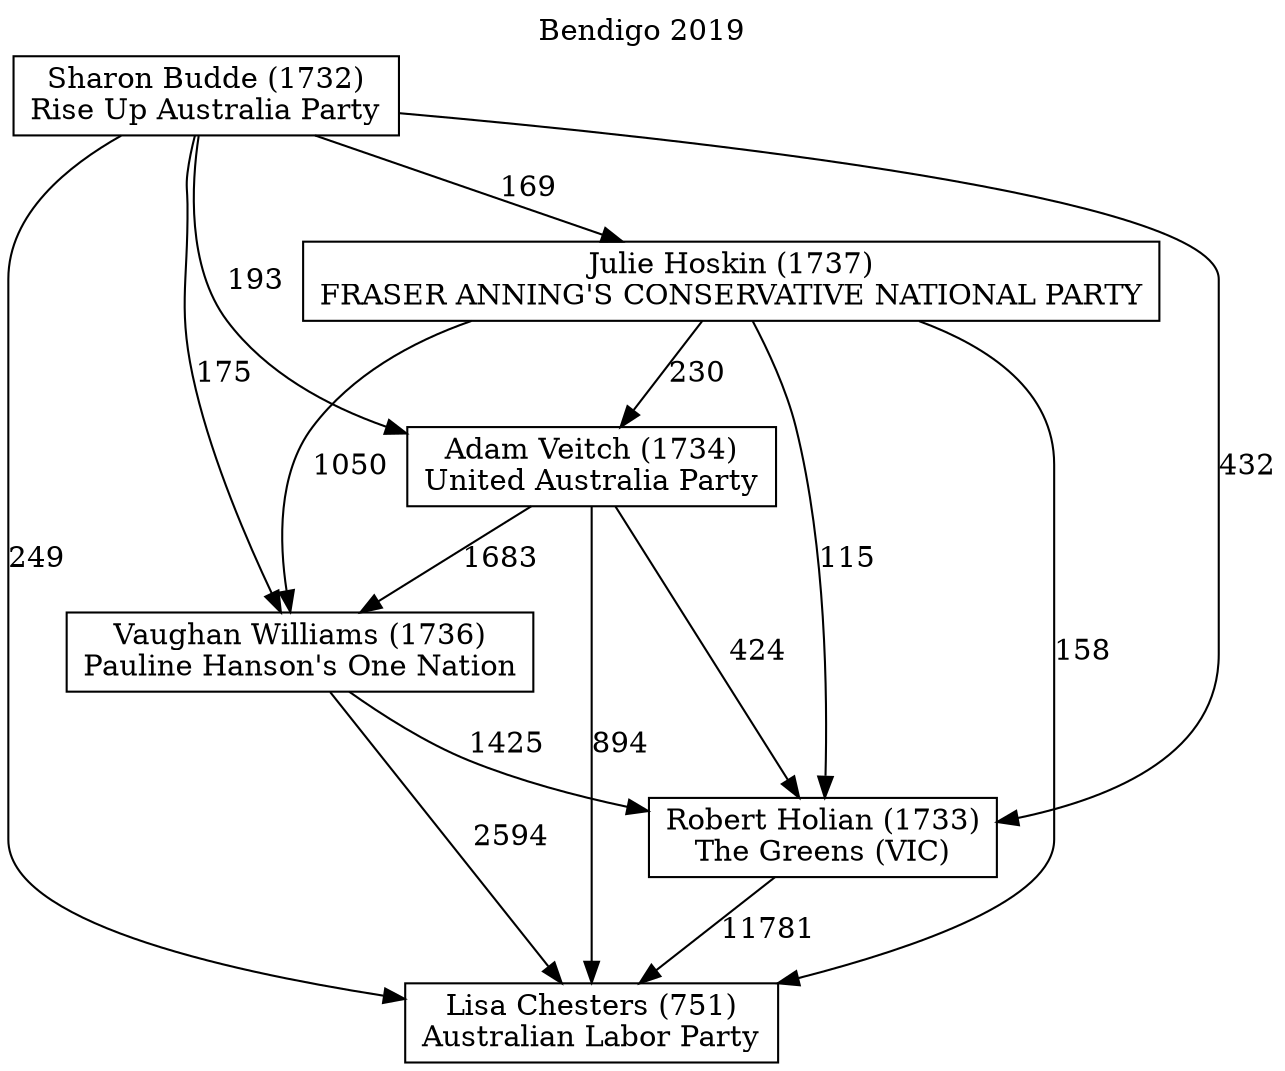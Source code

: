 // House preference flow
digraph "Lisa Chesters (751)_Bendigo_2019" {
	graph [label="Bendigo 2019" labelloc=t mclimit=10]
	node [shape=box]
	"Lisa Chesters (751)" [label="Lisa Chesters (751)
Australian Labor Party"]
	"Robert Holian (1733)" [label="Robert Holian (1733)
The Greens (VIC)"]
	"Vaughan Williams (1736)" [label="Vaughan Williams (1736)
Pauline Hanson's One Nation"]
	"Adam Veitch (1734)" [label="Adam Veitch (1734)
United Australia Party"]
	"Julie Hoskin (1737)" [label="Julie Hoskin (1737)
FRASER ANNING'S CONSERVATIVE NATIONAL PARTY"]
	"Sharon Budde (1732)" [label="Sharon Budde (1732)
Rise Up Australia Party"]
	"Robert Holian (1733)" -> "Lisa Chesters (751)" [label=11781]
	"Vaughan Williams (1736)" -> "Robert Holian (1733)" [label=1425]
	"Adam Veitch (1734)" -> "Vaughan Williams (1736)" [label=1683]
	"Julie Hoskin (1737)" -> "Adam Veitch (1734)" [label=230]
	"Sharon Budde (1732)" -> "Julie Hoskin (1737)" [label=169]
	"Vaughan Williams (1736)" -> "Lisa Chesters (751)" [label=2594]
	"Adam Veitch (1734)" -> "Lisa Chesters (751)" [label=894]
	"Julie Hoskin (1737)" -> "Lisa Chesters (751)" [label=158]
	"Sharon Budde (1732)" -> "Lisa Chesters (751)" [label=249]
	"Sharon Budde (1732)" -> "Adam Veitch (1734)" [label=193]
	"Julie Hoskin (1737)" -> "Vaughan Williams (1736)" [label=1050]
	"Sharon Budde (1732)" -> "Vaughan Williams (1736)" [label=175]
	"Adam Veitch (1734)" -> "Robert Holian (1733)" [label=424]
	"Julie Hoskin (1737)" -> "Robert Holian (1733)" [label=115]
	"Sharon Budde (1732)" -> "Robert Holian (1733)" [label=432]
}
